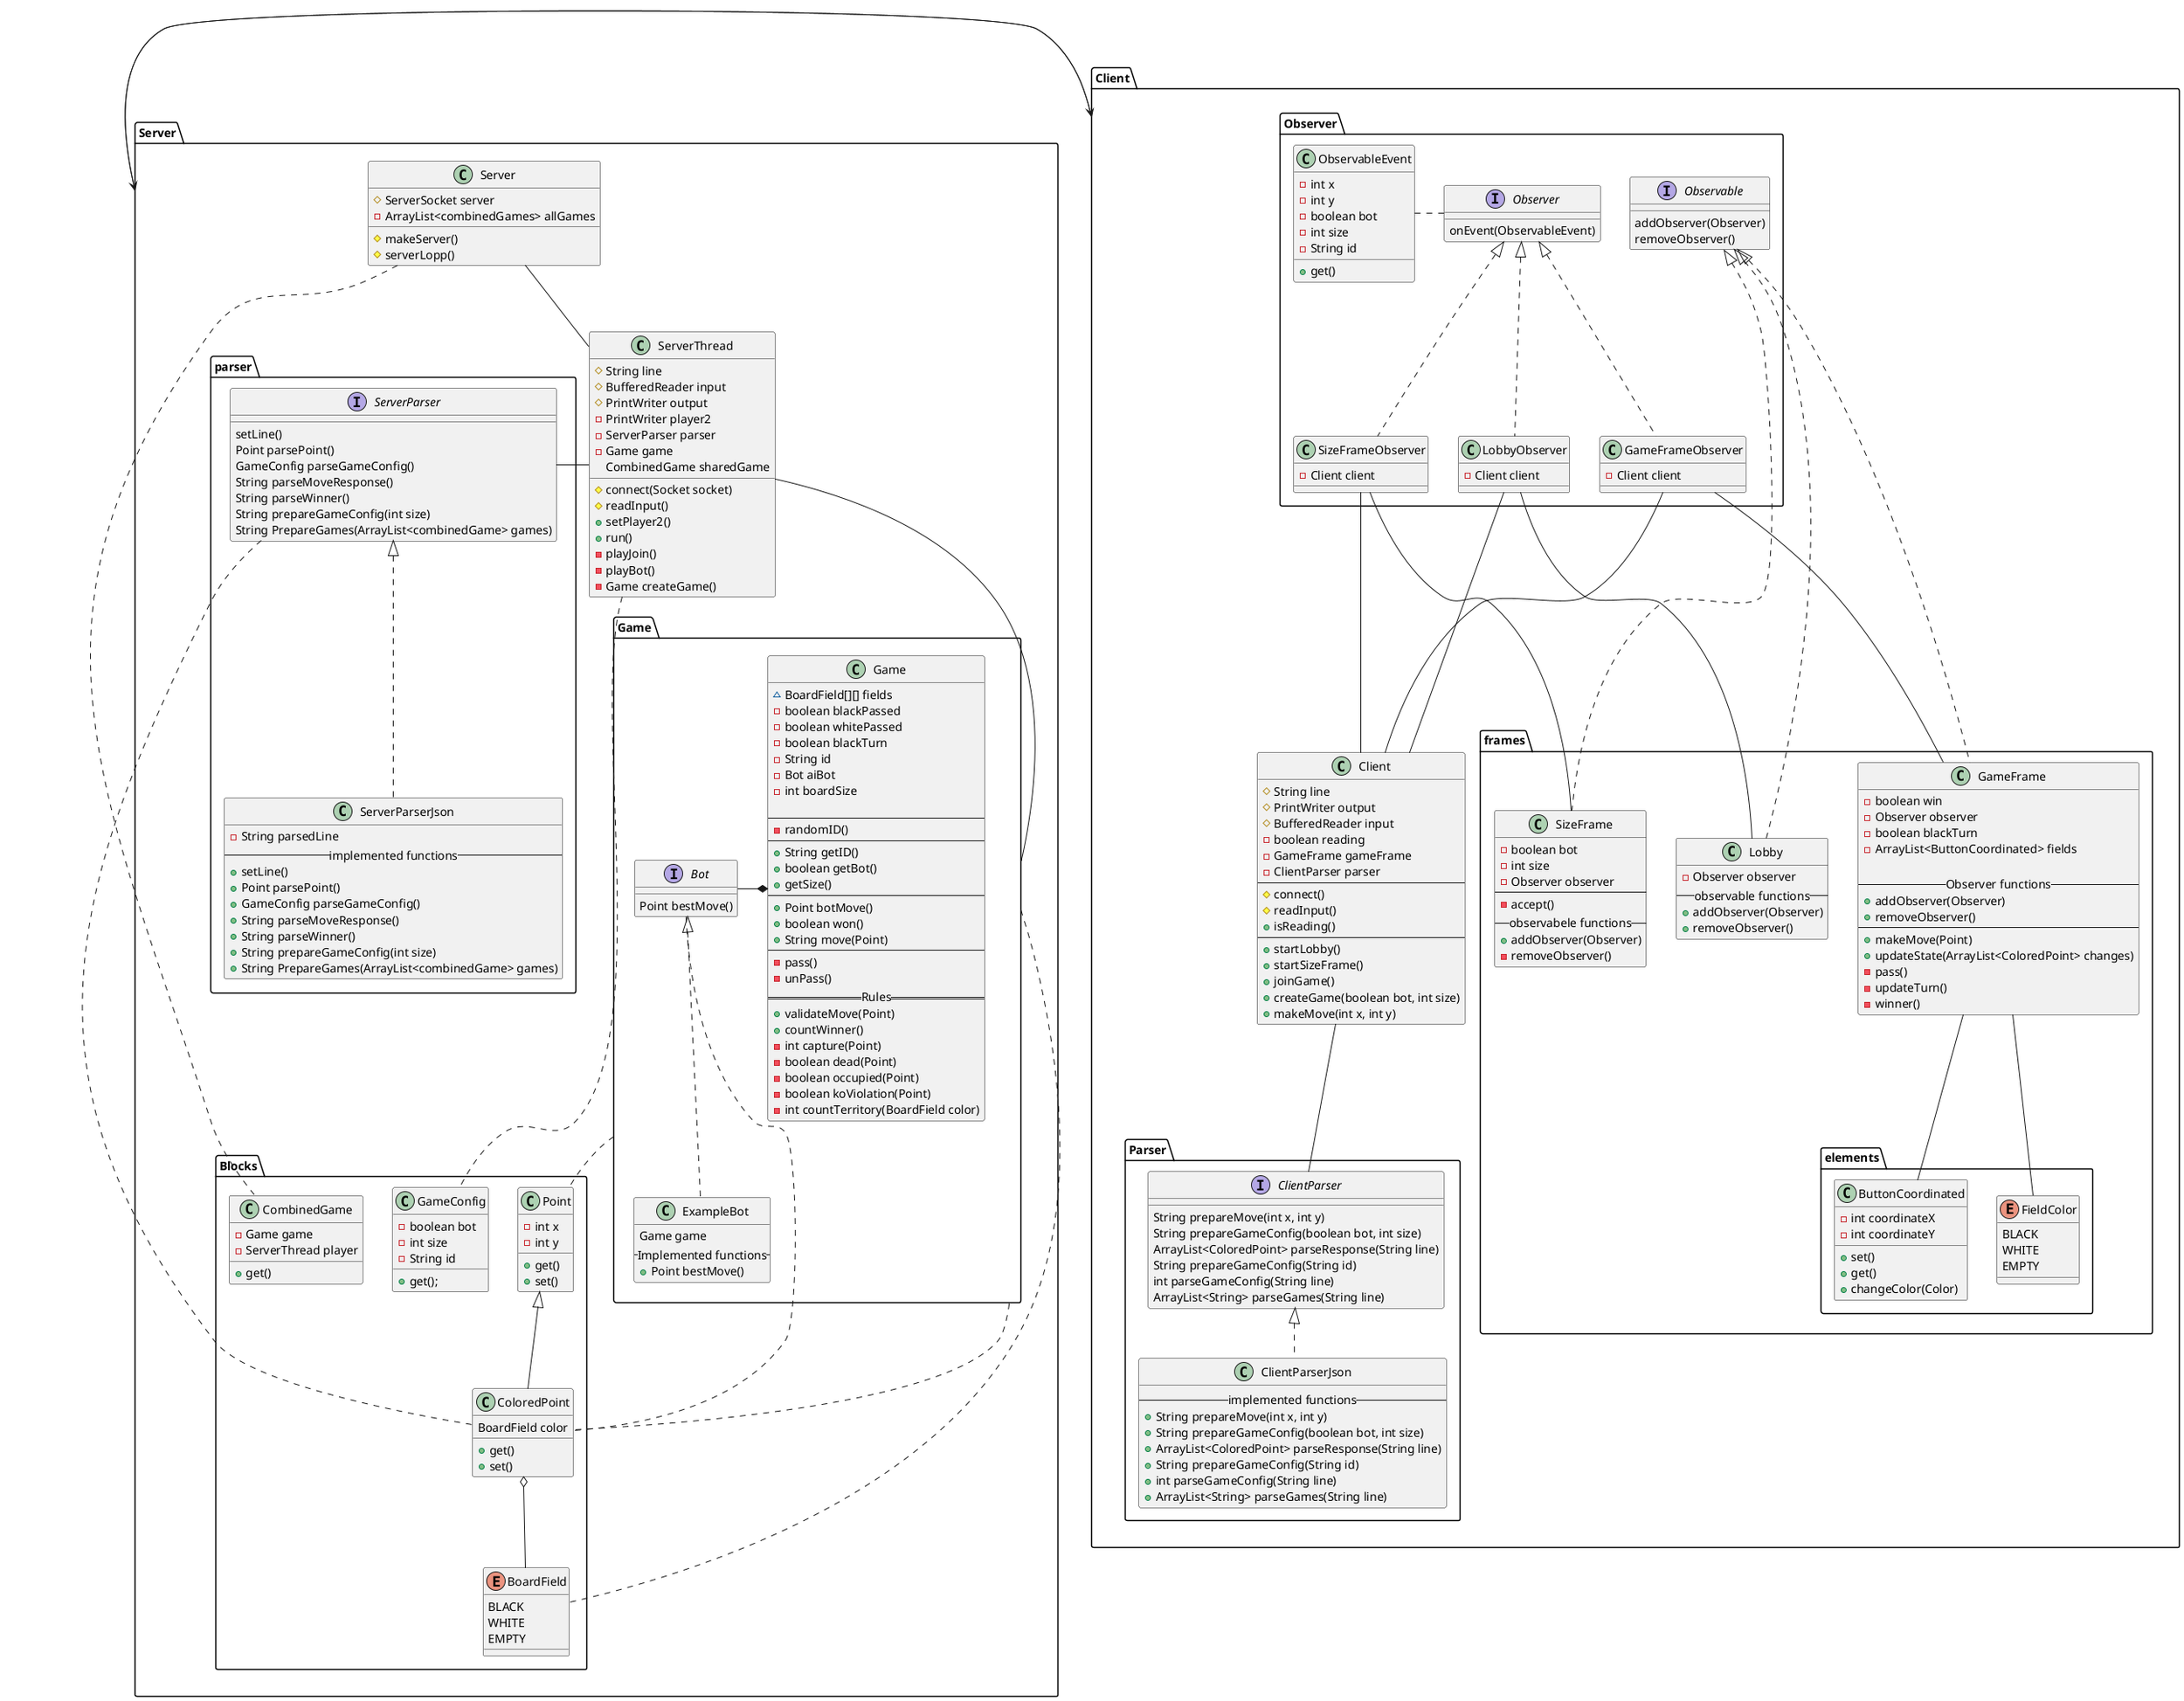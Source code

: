 @startuml

package Server {
    class Server {
        #ServerSocket server
        -ArrayList<combinedGames> allGames
        #makeServer()
        #serverLopp()
    }
    class ServerThread {
        #String line
        #BufferedReader input
        #PrintWriter output
        -PrintWriter player2
        -ServerParser parser
        -Game game
        CombinedGame sharedGame

        #connect(Socket socket)
        #readInput()
        +setPlayer2()
        +run()
        -playJoin()
        -playBot()
        -Game createGame()
    }
    package Game {
        class Game {
            ~BoardField[][] fields
            -boolean blackPassed
            -boolean whitePassed
            -boolean blackTurn
            -String id
            -Bot aiBot
            -int boardSize

            ---
            -randomID()
            ---
            +String getID()
            +boolean getBot()
            +getSize()
            ---
            +Point botMove()
            +boolean won()
            +String move(Point)
            ---
            -pass()
            -unPass()
            == Rules ==
            +validateMove(Point)
            +countWinner()
            -int capture(Point)
            -boolean dead(Point)
            -boolean occupied(Point)
            -boolean koViolation(Point)
            -int countTerritory(BoardField color)
        }
        interface Bot {
            Point bestMove()
        }
        class ExampleBot {
            Game game
            --Implemented functions--
            +Point bestMove()
        }
        Bot -* Game
        Bot <|.. ExampleBot
    }
    package parser {
        interface ServerParser{
            setLine()
            Point parsePoint()
            GameConfig parseGameConfig()
            String parseMoveResponse()
            String parseWinner()
            String prepareGameConfig(int size)
            String PrepareGames(ArrayList<combinedGame> games)
        }
        class ServerParserJson {
            -String parsedLine
            -- implemented functions --
            +setLine()
            +Point parsePoint()
            +GameConfig parseGameConfig()
            +String parseMoveResponse()
            +String parseWinner()
            +String prepareGameConfig(int size)
            +String PrepareGames(ArrayList<combinedGame> games)
        }

        ServerParser <|..ServerParserJson
    }
    package Blocks {
        class ColoredPoint {
            BoardField color
            +get()
            +set()
        }
        enum BoardField {
            BLACK
            WHITE
            EMPTY
        }
        class CombinedGame {
            -Game game
            -ServerThread player
            +get()
        }
        class GameConfig {
            -boolean bot
            -int size
            -String id
            +get();
        }
        class Point {
            -int x
            -int y
            +get()
            +set()
        }
        Point <|-- ColoredPoint
    }

    ServerParser - ServerThread
    Server -- ServerThread
    ServerThread -- Game
    Game .. Point
    ServerParser .. ColoredPoint
    Game .. ColoredPoint
    ServerThread .. GameConfig
    Server .. CombinedGame
    ColoredPoint o-- BoardField
    Game .. BoardField
    Bot .. ColoredPoint
}

package Client {
    class Client {
        #String line
        #PrintWriter output
        #BufferedReader input
        -boolean reading
        -GameFrame gameFrame
        -ClientParser parser
        ---
        #connect()
        #readInput()
        +isReading()
        ---
        +startLobby()
        +startSizeFrame()
        +joinGame()
        +createGame(boolean bot, int size)
        +makeMove(int x, int y)
    }
    package Parser {
        interface ClientParser {
            String prepareMove(int x, int y)
            String prepareGameConfig(boolean bot, int size)
            ArrayList<ColoredPoint> parseResponse(String line)
            String prepareGameConfig(String id)
            int parseGameConfig(String line)
            ArrayList<String> parseGames(String line)
        }
        class ClientParserJson {
            -- implemented functions --
            +String prepareMove(int x, int y)
            +String prepareGameConfig(boolean bot, int size)
            +ArrayList<ColoredPoint> parseResponse(String line)
            +String prepareGameConfig(String id)
            +int parseGameConfig(String line)
            +ArrayList<String> parseGames(String line)
        }
        ClientParser <|.. ClientParserJson
    }
    package Observer {
        interface Observer {
            onEvent(ObservableEvent)
        }
        interface Observable {
            addObserver(Observer)
            removeObserver()
        }
        class ObservableEvent {
            -int x
            -int y
            -boolean bot
            -int size
            -String id

            +get()
        }
        class LobbyObserver {
            -Client client
        }
        class SizeFrameObserver {
            -Client client
        }
        class GameFrameObserver {
            -Client client
        }
        Observer <|.. GameFrameObserver
        Observer <|.. LobbyObserver
        Observer <|.. SizeFrameObserver
        ObservableEvent . Observer
    }
    package frames {
        package elements {
            class ButtonCoordinated {
                -int coordinateX
                -int coordinateY

                +set()
                +get()
                +changeColor(Color)
            }
            enum FieldColor {
                BLACK
                WHITE
                EMPTY
            }
        }
        class GameFrame {
            -boolean win
            -Observer observer
            -boolean blackTurn
            -ArrayList<ButtonCoordinated> fields

            -- Observer functions --
            +addObserver(Observer)
            +removeObserver()
            ---
            +makeMove(Point)
            +updateState(ArrayList<ColoredPoint> changes)
            -pass()
            -updateTurn()
            -winner()
        }
        class Lobby {
            -Observer observer
            -- observable functions --
            +addObserver(Observer)
            +removeObserver()
        }
        class SizeFrame {
            -boolean bot
            -int size
            -Observer observer
            ---
            -accept()
            -- observabele functions --
            +addObserver(Observer)
            -removeObserver()
        }

    }

    Observable <|... Lobby
    Observable <|... GameFrame
    Observable <|... SizeFrame
    LobbyObserver -- Lobby
    LobbyObserver -- Client
    SizeFrameObserver -- SizeFrame
    SizeFrameObserver -- Client
    GameFrameObserver -- GameFrame
    GameFrameObserver -- Client
    Client -- ClientParser
    GameFrame -- FieldColor
    GameFrame -- ButtonCoordinated

}

Server <- Client
Client <- Server

@enduml